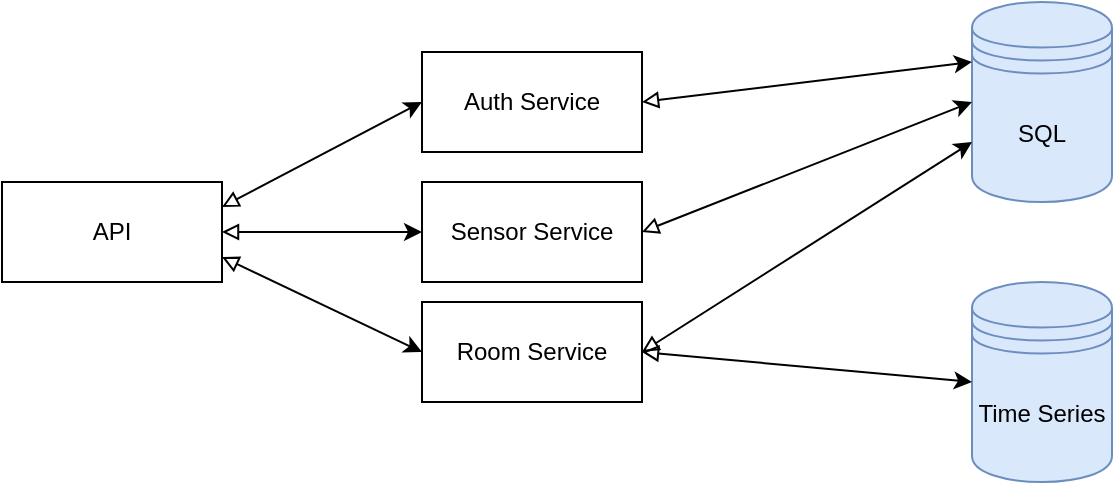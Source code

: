 <mxfile version="23.0.2" type="github">
  <diagram name="Sida-1" id="ydKVtQEPHB9de50PJjMJ">
    <mxGraphModel dx="756" dy="432" grid="1" gridSize="10" guides="1" tooltips="1" connect="1" arrows="1" fold="1" page="1" pageScale="1" pageWidth="827" pageHeight="1169" math="0" shadow="0">
      <root>
        <mxCell id="0" />
        <mxCell id="1" parent="0" />
        <mxCell id="ZMfJjPU6kT4Z6zHWJhPS-2" value="SQL" style="shape=datastore;whiteSpace=wrap;html=1;fillColor=#dae8fc;strokeColor=#6c8ebf;" vertex="1" parent="1">
          <mxGeometry x="675" y="160" width="70" height="100" as="geometry" />
        </mxCell>
        <mxCell id="ZMfJjPU6kT4Z6zHWJhPS-3" value="Auth Service" style="html=1;whiteSpace=wrap;" vertex="1" parent="1">
          <mxGeometry x="400" y="185" width="110" height="50" as="geometry" />
        </mxCell>
        <mxCell id="ZMfJjPU6kT4Z6zHWJhPS-4" value="API" style="html=1;whiteSpace=wrap;" vertex="1" parent="1">
          <mxGeometry x="190" y="250" width="110" height="50" as="geometry" />
        </mxCell>
        <mxCell id="ZMfJjPU6kT4Z6zHWJhPS-5" value="Room Service" style="html=1;whiteSpace=wrap;" vertex="1" parent="1">
          <mxGeometry x="400" y="310" width="110" height="50" as="geometry" />
        </mxCell>
        <mxCell id="ZMfJjPU6kT4Z6zHWJhPS-6" value="Sensor Service" style="html=1;whiteSpace=wrap;" vertex="1" parent="1">
          <mxGeometry x="400" y="250" width="110" height="50" as="geometry" />
        </mxCell>
        <mxCell id="ZMfJjPU6kT4Z6zHWJhPS-7" value="Time Series" style="shape=datastore;whiteSpace=wrap;html=1;fillColor=#dae8fc;strokeColor=#6c8ebf;" vertex="1" parent="1">
          <mxGeometry x="675" y="300" width="70" height="100" as="geometry" />
        </mxCell>
        <mxCell id="ZMfJjPU6kT4Z6zHWJhPS-8" value="" style="endArrow=classic;html=1;rounded=0;exitX=1;exitY=0.25;exitDx=0;exitDy=0;entryX=0;entryY=0.5;entryDx=0;entryDy=0;startArrow=block;startFill=0;" edge="1" parent="1" source="ZMfJjPU6kT4Z6zHWJhPS-4" target="ZMfJjPU6kT4Z6zHWJhPS-3">
          <mxGeometry width="50" height="50" relative="1" as="geometry">
            <mxPoint x="350" y="180" as="sourcePoint" />
            <mxPoint x="510" y="230" as="targetPoint" />
          </mxGeometry>
        </mxCell>
        <mxCell id="ZMfJjPU6kT4Z6zHWJhPS-9" value="" style="endArrow=classic;html=1;rounded=0;exitX=1;exitY=0.5;exitDx=0;exitDy=0;entryX=0;entryY=0.5;entryDx=0;entryDy=0;startArrow=block;startFill=0;" edge="1" parent="1" source="ZMfJjPU6kT4Z6zHWJhPS-4" target="ZMfJjPU6kT4Z6zHWJhPS-6">
          <mxGeometry width="50" height="50" relative="1" as="geometry">
            <mxPoint x="310" y="273" as="sourcePoint" />
            <mxPoint x="410" y="220" as="targetPoint" />
          </mxGeometry>
        </mxCell>
        <mxCell id="ZMfJjPU6kT4Z6zHWJhPS-12" value="" style="endArrow=classic;html=1;rounded=0;exitX=1;exitY=0.75;exitDx=0;exitDy=0;entryX=0;entryY=0.5;entryDx=0;entryDy=0;startArrow=block;startFill=0;" edge="1" parent="1" source="ZMfJjPU6kT4Z6zHWJhPS-4" target="ZMfJjPU6kT4Z6zHWJhPS-5">
          <mxGeometry width="50" height="50" relative="1" as="geometry">
            <mxPoint x="310" y="273" as="sourcePoint" />
            <mxPoint x="410" y="220" as="targetPoint" />
          </mxGeometry>
        </mxCell>
        <mxCell id="ZMfJjPU6kT4Z6zHWJhPS-13" value="" style="endArrow=classic;html=1;rounded=0;exitX=1;exitY=0.5;exitDx=0;exitDy=0;entryX=0;entryY=0.3;entryDx=0;entryDy=0;startArrow=block;startFill=0;" edge="1" parent="1" source="ZMfJjPU6kT4Z6zHWJhPS-3" target="ZMfJjPU6kT4Z6zHWJhPS-2">
          <mxGeometry width="50" height="50" relative="1" as="geometry">
            <mxPoint x="460" y="280" as="sourcePoint" />
            <mxPoint x="660" y="200" as="targetPoint" />
          </mxGeometry>
        </mxCell>
        <mxCell id="ZMfJjPU6kT4Z6zHWJhPS-14" value="" style="endArrow=classic;html=1;rounded=0;exitX=1;exitY=0.5;exitDx=0;exitDy=0;entryX=0;entryY=0.5;entryDx=0;entryDy=0;startArrow=block;startFill=0;" edge="1" parent="1" source="ZMfJjPU6kT4Z6zHWJhPS-6" target="ZMfJjPU6kT4Z6zHWJhPS-2">
          <mxGeometry width="50" height="50" relative="1" as="geometry">
            <mxPoint x="460" y="280" as="sourcePoint" />
            <mxPoint x="670" y="210" as="targetPoint" />
          </mxGeometry>
        </mxCell>
        <mxCell id="ZMfJjPU6kT4Z6zHWJhPS-15" value="" style="endArrow=classic;html=1;rounded=0;entryX=0;entryY=0.5;entryDx=0;entryDy=0;exitX=1;exitY=0.5;exitDx=0;exitDy=0;startArrow=block;startFill=0;" edge="1" parent="1" source="ZMfJjPU6kT4Z6zHWJhPS-5" target="ZMfJjPU6kT4Z6zHWJhPS-7">
          <mxGeometry width="50" height="50" relative="1" as="geometry">
            <mxPoint x="460" y="280" as="sourcePoint" />
            <mxPoint x="510" y="230" as="targetPoint" />
          </mxGeometry>
        </mxCell>
        <mxCell id="ZMfJjPU6kT4Z6zHWJhPS-17" value="" style="endArrow=classic;html=1;rounded=0;exitX=1;exitY=0.5;exitDx=0;exitDy=0;entryX=0;entryY=0.7;entryDx=0;entryDy=0;startArrow=block;startFill=0;" edge="1" parent="1" source="ZMfJjPU6kT4Z6zHWJhPS-5" target="ZMfJjPU6kT4Z6zHWJhPS-2">
          <mxGeometry width="50" height="50" relative="1" as="geometry">
            <mxPoint x="460" y="280" as="sourcePoint" />
            <mxPoint x="510" y="230" as="targetPoint" />
          </mxGeometry>
        </mxCell>
      </root>
    </mxGraphModel>
  </diagram>
</mxfile>

